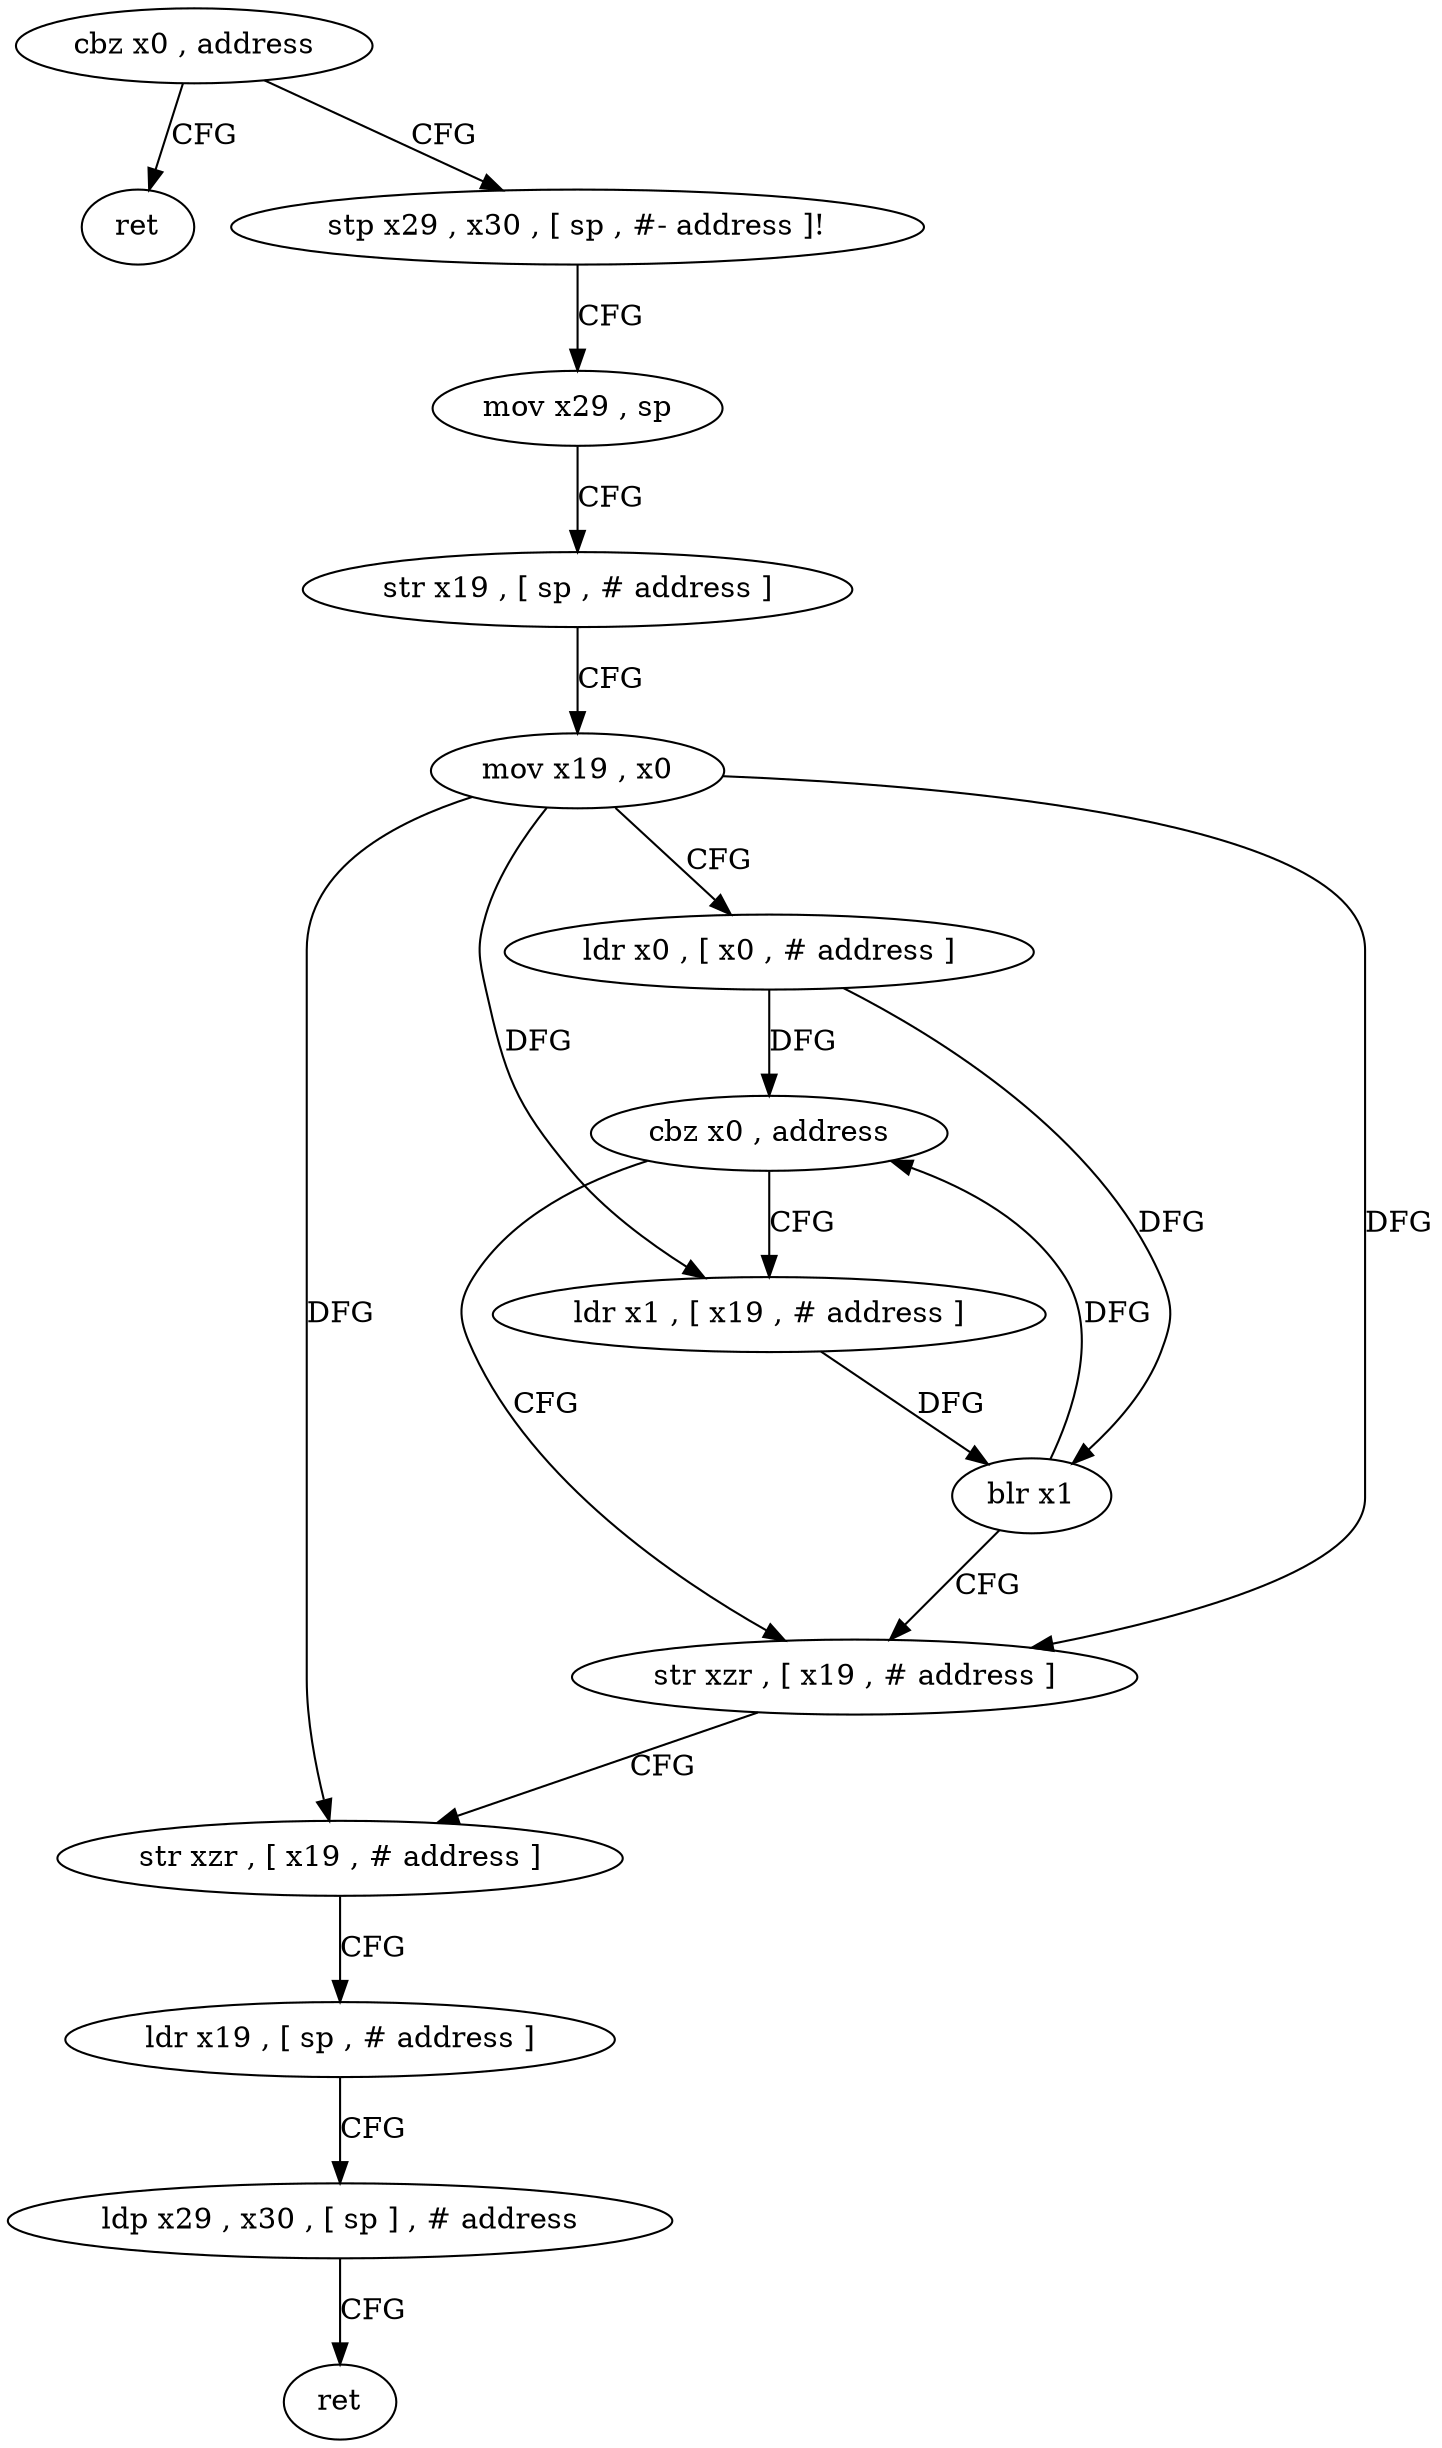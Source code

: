 digraph "func" {
"4287396" [label = "cbz x0 , address" ]
"4287452" [label = "ret" ]
"4287400" [label = "stp x29 , x30 , [ sp , #- address ]!" ]
"4287404" [label = "mov x29 , sp" ]
"4287408" [label = "str x19 , [ sp , # address ]" ]
"4287412" [label = "mov x19 , x0" ]
"4287416" [label = "ldr x0 , [ x0 , # address ]" ]
"4287420" [label = "cbz x0 , address" ]
"4287432" [label = "str xzr , [ x19 , # address ]" ]
"4287424" [label = "ldr x1 , [ x19 , # address ]" ]
"4287436" [label = "str xzr , [ x19 , # address ]" ]
"4287440" [label = "ldr x19 , [ sp , # address ]" ]
"4287444" [label = "ldp x29 , x30 , [ sp ] , # address" ]
"4287448" [label = "ret" ]
"4287428" [label = "blr x1" ]
"4287396" -> "4287452" [ label = "CFG" ]
"4287396" -> "4287400" [ label = "CFG" ]
"4287400" -> "4287404" [ label = "CFG" ]
"4287404" -> "4287408" [ label = "CFG" ]
"4287408" -> "4287412" [ label = "CFG" ]
"4287412" -> "4287416" [ label = "CFG" ]
"4287412" -> "4287432" [ label = "DFG" ]
"4287412" -> "4287436" [ label = "DFG" ]
"4287412" -> "4287424" [ label = "DFG" ]
"4287416" -> "4287420" [ label = "DFG" ]
"4287416" -> "4287428" [ label = "DFG" ]
"4287420" -> "4287432" [ label = "CFG" ]
"4287420" -> "4287424" [ label = "CFG" ]
"4287432" -> "4287436" [ label = "CFG" ]
"4287424" -> "4287428" [ label = "DFG" ]
"4287436" -> "4287440" [ label = "CFG" ]
"4287440" -> "4287444" [ label = "CFG" ]
"4287444" -> "4287448" [ label = "CFG" ]
"4287428" -> "4287432" [ label = "CFG" ]
"4287428" -> "4287420" [ label = "DFG" ]
}

